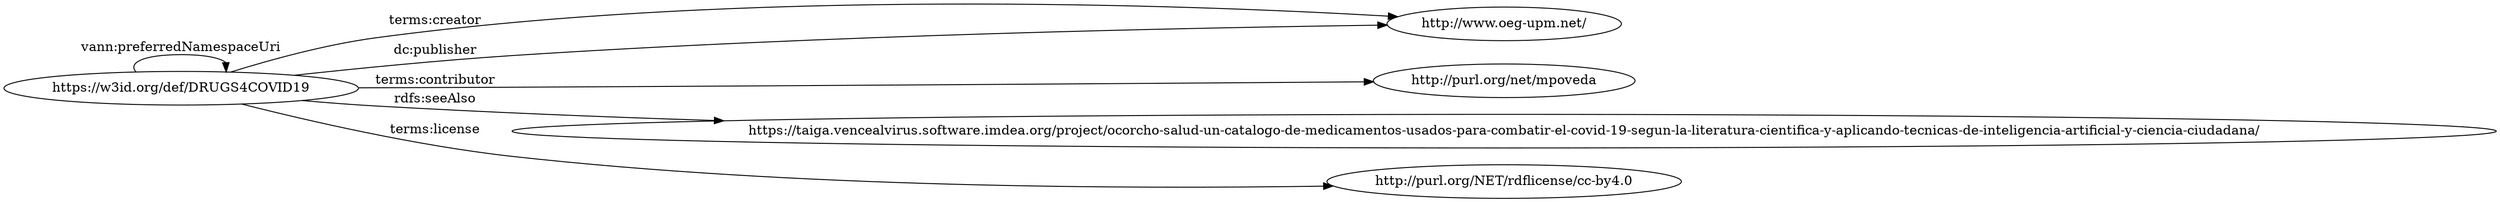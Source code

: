 digraph ar2dtool_diagram { 
rankdir=LR;
size="1501"
	"https://w3id.org/def/DRUGS4COVID19" -> "https://w3id.org/def/DRUGS4COVID19" [ label = "vann:preferredNamespaceUri" ];
	"https://w3id.org/def/DRUGS4COVID19" -> "http://www.oeg-upm.net/" [ label = "terms:creator" ];
	"https://w3id.org/def/DRUGS4COVID19" -> "http://www.oeg-upm.net/" [ label = "dc:publisher" ];
	"https://w3id.org/def/DRUGS4COVID19" -> "http://purl.org/net/mpoveda" [ label = "terms:contributor" ];
	"https://w3id.org/def/DRUGS4COVID19" -> "https://taiga.vencealvirus.software.imdea.org/project/ocorcho-salud-un-catalogo-de-medicamentos-usados-para-combatir-el-covid-19-segun-la-literatura-cientifica-y-aplicando-tecnicas-de-inteligencia-artificial-y-ciencia-ciudadana/" [ label = "rdfs:seeAlso" ];
	"https://w3id.org/def/DRUGS4COVID19" -> "http://purl.org/NET/rdflicense/cc-by4.0" [ label = "terms:license" ];

}
